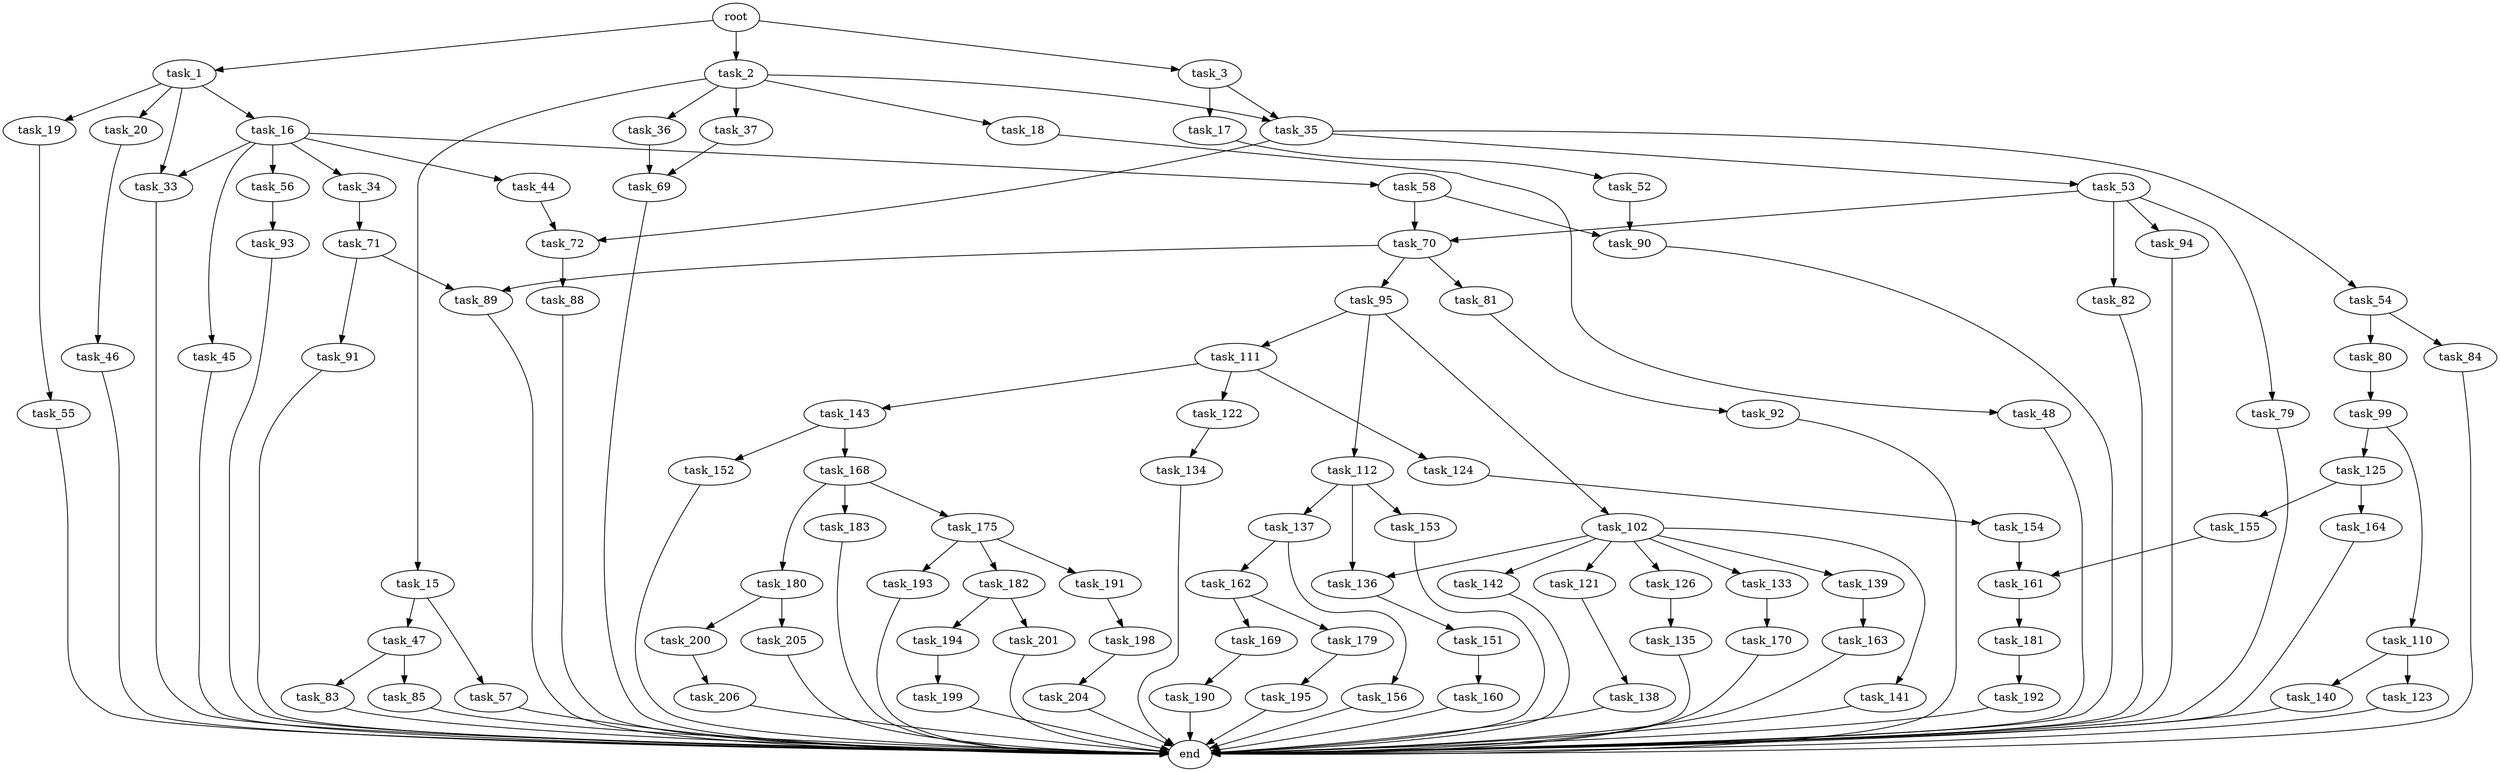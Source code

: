 digraph G {
  root [size="0.000000"];
  task_1 [size="134217728000.000000"];
  task_2 [size="68719476736.000000"];
  task_3 [size="1151335562.000000"];
  task_16 [size="264997802367.000000"];
  task_19 [size="14652652772.000000"];
  task_20 [size="368293445632.000000"];
  task_33 [size="4054842910.000000"];
  task_15 [size="1073741824000.000000"];
  task_18 [size="549755813888.000000"];
  task_35 [size="98400170280.000000"];
  task_36 [size="7692125115.000000"];
  task_37 [size="1073741824000.000000"];
  task_17 [size="385586411367.000000"];
  task_47 [size="8057821237.000000"];
  task_57 [size="32943612146.000000"];
  task_34 [size="214840840424.000000"];
  task_44 [size="10480036756.000000"];
  task_45 [size="28991029248.000000"];
  task_56 [size="782757789696.000000"];
  task_58 [size="2983824983.000000"];
  task_52 [size="8589934592.000000"];
  task_48 [size="14088354130.000000"];
  task_55 [size="659414058170.000000"];
  task_46 [size="3325942825.000000"];
  end [size="0.000000"];
  task_71 [size="231928233984.000000"];
  task_53 [size="14244972159.000000"];
  task_54 [size="311241550724.000000"];
  task_72 [size="2913781028.000000"];
  task_69 [size="369940814.000000"];
  task_83 [size="68719476736.000000"];
  task_85 [size="34843454583.000000"];
  task_90 [size="231928233984.000000"];
  task_70 [size="1073741824000.000000"];
  task_79 [size="38198109802.000000"];
  task_82 [size="8400877359.000000"];
  task_94 [size="146580422056.000000"];
  task_80 [size="28991029248.000000"];
  task_84 [size="368293445632.000000"];
  task_93 [size="31267362132.000000"];
  task_81 [size="595278356078.000000"];
  task_89 [size="42592153182.000000"];
  task_95 [size="782757789696.000000"];
  task_91 [size="134217728000.000000"];
  task_88 [size="134217728000.000000"];
  task_99 [size="115263945492.000000"];
  task_92 [size="37052088195.000000"];
  task_102 [size="2235694868.000000"];
  task_111 [size="368293445632.000000"];
  task_112 [size="4770863038.000000"];
  task_110 [size="209817467790.000000"];
  task_125 [size="445345382666.000000"];
  task_121 [size="1073741824000.000000"];
  task_126 [size="549755813888.000000"];
  task_133 [size="13229743703.000000"];
  task_136 [size="782757789696.000000"];
  task_139 [size="5690724666.000000"];
  task_141 [size="368293445632.000000"];
  task_142 [size="380565935909.000000"];
  task_123 [size="21028648022.000000"];
  task_140 [size="782757789696.000000"];
  task_122 [size="595995610042.000000"];
  task_124 [size="231928233984.000000"];
  task_143 [size="158906615976.000000"];
  task_137 [size="13689209850.000000"];
  task_153 [size="1073741824000.000000"];
  task_138 [size="25330170666.000000"];
  task_134 [size="16674586338.000000"];
  task_154 [size="549755813888.000000"];
  task_155 [size="782757789696.000000"];
  task_164 [size="133205032992.000000"];
  task_135 [size="200484411490.000000"];
  task_170 [size="1603092931.000000"];
  task_151 [size="231928233984.000000"];
  task_156 [size="68719476736.000000"];
  task_162 [size="549755813888.000000"];
  task_163 [size="2707608118.000000"];
  task_152 [size="134040665260.000000"];
  task_168 [size="6890269753.000000"];
  task_160 [size="162286997080.000000"];
  task_161 [size="368293445632.000000"];
  task_181 [size="6608310112.000000"];
  task_169 [size="231928233984.000000"];
  task_179 [size="8589934592.000000"];
  task_175 [size="20476103245.000000"];
  task_180 [size="6447876586.000000"];
  task_183 [size="8589934592.000000"];
  task_190 [size="189074504764.000000"];
  task_182 [size="1825230047.000000"];
  task_191 [size="125207653686.000000"];
  task_193 [size="390401655419.000000"];
  task_195 [size="13970721328.000000"];
  task_200 [size="17264061756.000000"];
  task_205 [size="68719476736.000000"];
  task_192 [size="305525005963.000000"];
  task_194 [size="756218267396.000000"];
  task_201 [size="368293445632.000000"];
  task_198 [size="832344770.000000"];
  task_199 [size="665945077833.000000"];
  task_204 [size="31409920154.000000"];
  task_206 [size="3274774042.000000"];

  root -> task_1 [size="1.000000"];
  root -> task_2 [size="1.000000"];
  root -> task_3 [size="1.000000"];
  task_1 -> task_16 [size="209715200.000000"];
  task_1 -> task_19 [size="209715200.000000"];
  task_1 -> task_20 [size="209715200.000000"];
  task_1 -> task_33 [size="209715200.000000"];
  task_2 -> task_15 [size="134217728.000000"];
  task_2 -> task_18 [size="134217728.000000"];
  task_2 -> task_35 [size="134217728.000000"];
  task_2 -> task_36 [size="134217728.000000"];
  task_2 -> task_37 [size="134217728.000000"];
  task_3 -> task_17 [size="33554432.000000"];
  task_3 -> task_35 [size="33554432.000000"];
  task_16 -> task_33 [size="411041792.000000"];
  task_16 -> task_34 [size="411041792.000000"];
  task_16 -> task_44 [size="411041792.000000"];
  task_16 -> task_45 [size="411041792.000000"];
  task_16 -> task_56 [size="411041792.000000"];
  task_16 -> task_58 [size="411041792.000000"];
  task_19 -> task_55 [size="411041792.000000"];
  task_20 -> task_46 [size="411041792.000000"];
  task_33 -> end [size="1.000000"];
  task_15 -> task_47 [size="838860800.000000"];
  task_15 -> task_57 [size="838860800.000000"];
  task_18 -> task_48 [size="536870912.000000"];
  task_35 -> task_53 [size="75497472.000000"];
  task_35 -> task_54 [size="75497472.000000"];
  task_35 -> task_72 [size="75497472.000000"];
  task_36 -> task_69 [size="679477248.000000"];
  task_37 -> task_69 [size="838860800.000000"];
  task_17 -> task_52 [size="411041792.000000"];
  task_47 -> task_83 [size="411041792.000000"];
  task_47 -> task_85 [size="411041792.000000"];
  task_57 -> end [size="1.000000"];
  task_34 -> task_71 [size="838860800.000000"];
  task_44 -> task_72 [size="209715200.000000"];
  task_45 -> end [size="1.000000"];
  task_56 -> task_93 [size="679477248.000000"];
  task_58 -> task_70 [size="75497472.000000"];
  task_58 -> task_90 [size="75497472.000000"];
  task_52 -> task_90 [size="33554432.000000"];
  task_48 -> end [size="1.000000"];
  task_55 -> end [size="1.000000"];
  task_46 -> end [size="1.000000"];
  task_71 -> task_89 [size="301989888.000000"];
  task_71 -> task_91 [size="301989888.000000"];
  task_53 -> task_70 [size="838860800.000000"];
  task_53 -> task_79 [size="838860800.000000"];
  task_53 -> task_82 [size="838860800.000000"];
  task_53 -> task_94 [size="838860800.000000"];
  task_54 -> task_80 [size="536870912.000000"];
  task_54 -> task_84 [size="536870912.000000"];
  task_72 -> task_88 [size="75497472.000000"];
  task_69 -> end [size="1.000000"];
  task_83 -> end [size="1.000000"];
  task_85 -> end [size="1.000000"];
  task_90 -> end [size="1.000000"];
  task_70 -> task_81 [size="838860800.000000"];
  task_70 -> task_89 [size="838860800.000000"];
  task_70 -> task_95 [size="838860800.000000"];
  task_79 -> end [size="1.000000"];
  task_82 -> end [size="1.000000"];
  task_94 -> end [size="1.000000"];
  task_80 -> task_99 [size="75497472.000000"];
  task_84 -> end [size="1.000000"];
  task_93 -> end [size="1.000000"];
  task_81 -> task_92 [size="679477248.000000"];
  task_89 -> end [size="1.000000"];
  task_95 -> task_102 [size="679477248.000000"];
  task_95 -> task_111 [size="679477248.000000"];
  task_95 -> task_112 [size="679477248.000000"];
  task_91 -> end [size="1.000000"];
  task_88 -> end [size="1.000000"];
  task_99 -> task_110 [size="134217728.000000"];
  task_99 -> task_125 [size="134217728.000000"];
  task_92 -> end [size="1.000000"];
  task_102 -> task_121 [size="75497472.000000"];
  task_102 -> task_126 [size="75497472.000000"];
  task_102 -> task_133 [size="75497472.000000"];
  task_102 -> task_136 [size="75497472.000000"];
  task_102 -> task_139 [size="75497472.000000"];
  task_102 -> task_141 [size="75497472.000000"];
  task_102 -> task_142 [size="75497472.000000"];
  task_111 -> task_122 [size="411041792.000000"];
  task_111 -> task_124 [size="411041792.000000"];
  task_111 -> task_143 [size="411041792.000000"];
  task_112 -> task_136 [size="536870912.000000"];
  task_112 -> task_137 [size="536870912.000000"];
  task_112 -> task_153 [size="536870912.000000"];
  task_110 -> task_123 [size="301989888.000000"];
  task_110 -> task_140 [size="301989888.000000"];
  task_125 -> task_155 [size="679477248.000000"];
  task_125 -> task_164 [size="679477248.000000"];
  task_121 -> task_138 [size="838860800.000000"];
  task_126 -> task_135 [size="536870912.000000"];
  task_133 -> task_170 [size="209715200.000000"];
  task_136 -> task_151 [size="679477248.000000"];
  task_139 -> task_163 [size="209715200.000000"];
  task_141 -> end [size="1.000000"];
  task_142 -> end [size="1.000000"];
  task_123 -> end [size="1.000000"];
  task_140 -> end [size="1.000000"];
  task_122 -> task_134 [size="411041792.000000"];
  task_124 -> task_154 [size="301989888.000000"];
  task_143 -> task_152 [size="134217728.000000"];
  task_143 -> task_168 [size="134217728.000000"];
  task_137 -> task_156 [size="838860800.000000"];
  task_137 -> task_162 [size="838860800.000000"];
  task_153 -> end [size="1.000000"];
  task_138 -> end [size="1.000000"];
  task_134 -> end [size="1.000000"];
  task_154 -> task_161 [size="536870912.000000"];
  task_155 -> task_161 [size="679477248.000000"];
  task_164 -> end [size="1.000000"];
  task_135 -> end [size="1.000000"];
  task_170 -> end [size="1.000000"];
  task_151 -> task_160 [size="301989888.000000"];
  task_156 -> end [size="1.000000"];
  task_162 -> task_169 [size="536870912.000000"];
  task_162 -> task_179 [size="536870912.000000"];
  task_163 -> end [size="1.000000"];
  task_152 -> end [size="1.000000"];
  task_168 -> task_175 [size="411041792.000000"];
  task_168 -> task_180 [size="411041792.000000"];
  task_168 -> task_183 [size="411041792.000000"];
  task_160 -> end [size="1.000000"];
  task_161 -> task_181 [size="411041792.000000"];
  task_181 -> task_192 [size="209715200.000000"];
  task_169 -> task_190 [size="301989888.000000"];
  task_179 -> task_195 [size="33554432.000000"];
  task_175 -> task_182 [size="411041792.000000"];
  task_175 -> task_191 [size="411041792.000000"];
  task_175 -> task_193 [size="411041792.000000"];
  task_180 -> task_200 [size="536870912.000000"];
  task_180 -> task_205 [size="536870912.000000"];
  task_183 -> end [size="1.000000"];
  task_190 -> end [size="1.000000"];
  task_182 -> task_194 [size="33554432.000000"];
  task_182 -> task_201 [size="33554432.000000"];
  task_191 -> task_198 [size="301989888.000000"];
  task_193 -> end [size="1.000000"];
  task_195 -> end [size="1.000000"];
  task_200 -> task_206 [size="536870912.000000"];
  task_205 -> end [size="1.000000"];
  task_192 -> end [size="1.000000"];
  task_194 -> task_199 [size="838860800.000000"];
  task_201 -> end [size="1.000000"];
  task_198 -> task_204 [size="33554432.000000"];
  task_199 -> end [size="1.000000"];
  task_204 -> end [size="1.000000"];
  task_206 -> end [size="1.000000"];
}

